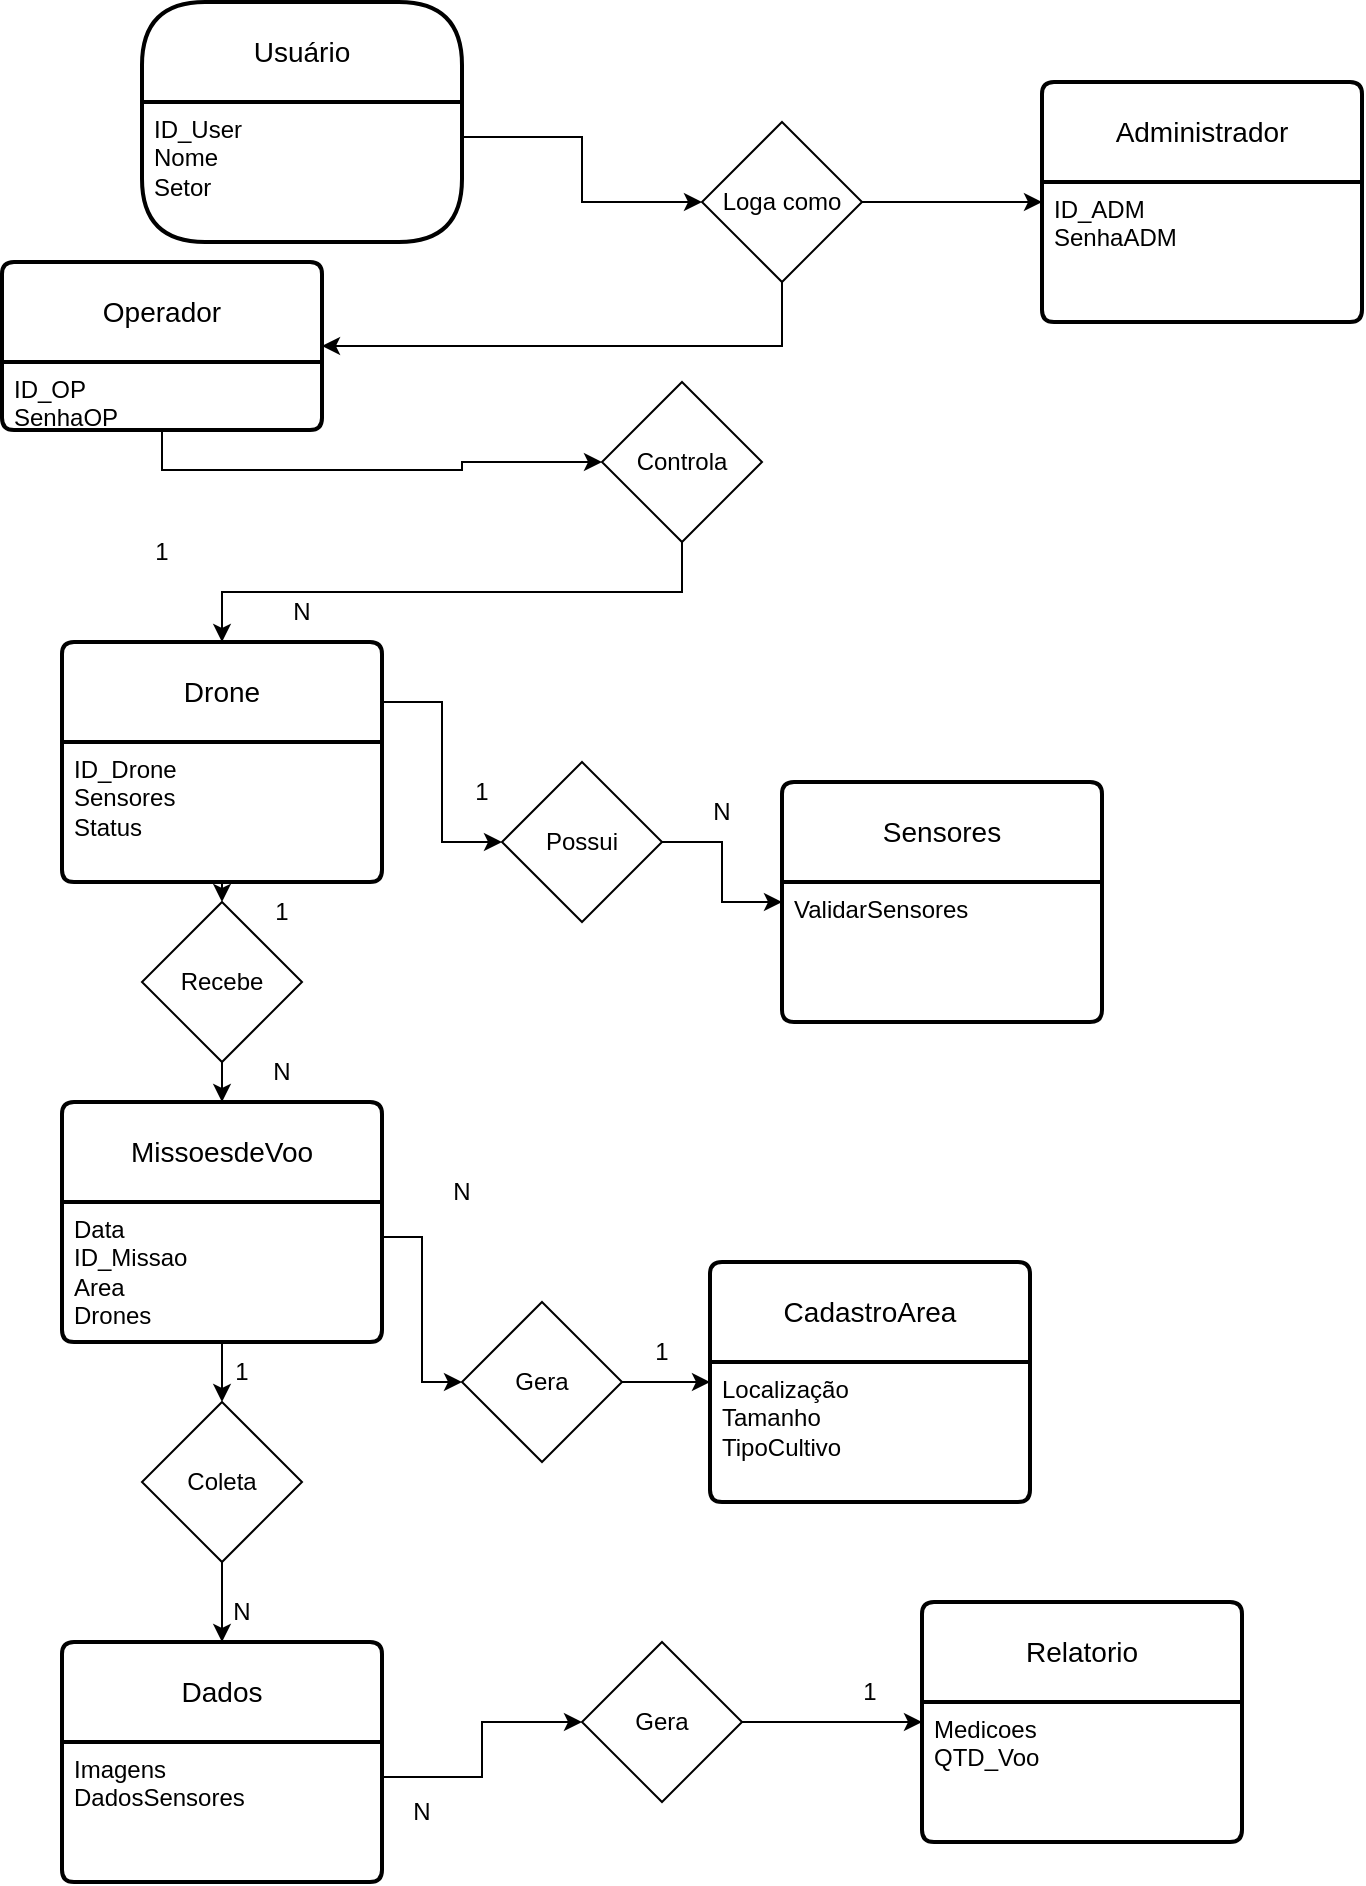 <mxfile version="28.2.5">
  <diagram name="Page-1" id="3IASaVv0eZtQnb-jiHW-">
    <mxGraphModel dx="1730" dy="1003" grid="1" gridSize="10" guides="1" tooltips="1" connect="1" arrows="1" fold="1" page="1" pageScale="1" pageWidth="827" pageHeight="1169" math="0" shadow="0">
      <root>
        <mxCell id="0" />
        <mxCell id="1" parent="0" />
        <mxCell id="fbOaHJAEHoAnywUEtYhC-1" value="Usuário" style="swimlane;childLayout=stackLayout;horizontal=1;startSize=50;horizontalStack=0;rounded=1;fontSize=14;fontStyle=0;strokeWidth=2;resizeParent=0;resizeLast=1;shadow=0;dashed=0;align=center;arcSize=21;whiteSpace=wrap;html=1;" vertex="1" parent="1">
          <mxGeometry x="80" y="20" width="160" height="120" as="geometry" />
        </mxCell>
        <mxCell id="fbOaHJAEHoAnywUEtYhC-2" value="ID_User&lt;div&gt;Nome&lt;br&gt;Setor&lt;/div&gt;" style="align=left;strokeColor=none;fillColor=none;spacingLeft=4;spacingRight=4;fontSize=12;verticalAlign=top;resizable=0;rotatable=0;part=1;html=1;whiteSpace=wrap;" vertex="1" parent="fbOaHJAEHoAnywUEtYhC-1">
          <mxGeometry y="50" width="160" height="70" as="geometry" />
        </mxCell>
        <mxCell id="fbOaHJAEHoAnywUEtYhC-74" style="edgeStyle=orthogonalEdgeStyle;rounded=0;orthogonalLoop=1;jettySize=auto;html=1;exitX=0.5;exitY=1;exitDx=0;exitDy=0;entryX=0;entryY=0.5;entryDx=0;entryDy=0;" edge="1" parent="1" source="fbOaHJAEHoAnywUEtYhC-3" target="fbOaHJAEHoAnywUEtYhC-72">
          <mxGeometry relative="1" as="geometry" />
        </mxCell>
        <mxCell id="fbOaHJAEHoAnywUEtYhC-3" value="Operador" style="swimlane;childLayout=stackLayout;horizontal=1;startSize=50;horizontalStack=0;rounded=1;fontSize=14;fontStyle=0;strokeWidth=2;resizeParent=0;resizeLast=1;shadow=0;dashed=0;align=center;arcSize=4;whiteSpace=wrap;html=1;" vertex="1" parent="1">
          <mxGeometry x="10" y="150" width="160" height="84" as="geometry" />
        </mxCell>
        <mxCell id="fbOaHJAEHoAnywUEtYhC-4" value="ID_OP&lt;div&gt;SenhaOP&lt;/div&gt;" style="align=left;strokeColor=none;fillColor=none;spacingLeft=4;spacingRight=4;fontSize=12;verticalAlign=top;resizable=0;rotatable=0;part=1;html=1;whiteSpace=wrap;" vertex="1" parent="fbOaHJAEHoAnywUEtYhC-3">
          <mxGeometry y="50" width="160" height="34" as="geometry" />
        </mxCell>
        <mxCell id="fbOaHJAEHoAnywUEtYhC-6" value="Administrador" style="swimlane;childLayout=stackLayout;horizontal=1;startSize=50;horizontalStack=0;rounded=1;fontSize=14;fontStyle=0;strokeWidth=2;resizeParent=0;resizeLast=1;shadow=0;dashed=0;align=center;arcSize=4;whiteSpace=wrap;html=1;" vertex="1" parent="1">
          <mxGeometry x="530" y="60" width="160" height="120" as="geometry" />
        </mxCell>
        <mxCell id="fbOaHJAEHoAnywUEtYhC-7" value="ID_ADM&lt;div&gt;SenhaADM&lt;/div&gt;" style="align=left;strokeColor=none;fillColor=none;spacingLeft=4;spacingRight=4;fontSize=12;verticalAlign=top;resizable=0;rotatable=0;part=1;html=1;whiteSpace=wrap;" vertex="1" parent="fbOaHJAEHoAnywUEtYhC-6">
          <mxGeometry y="50" width="160" height="70" as="geometry" />
        </mxCell>
        <mxCell id="fbOaHJAEHoAnywUEtYhC-9" value="Drone" style="swimlane;childLayout=stackLayout;horizontal=1;startSize=50;horizontalStack=0;rounded=1;fontSize=14;fontStyle=0;strokeWidth=2;resizeParent=0;resizeLast=1;shadow=0;dashed=0;align=center;arcSize=4;whiteSpace=wrap;html=1;" vertex="1" parent="1">
          <mxGeometry x="40" y="340" width="160" height="120" as="geometry" />
        </mxCell>
        <mxCell id="fbOaHJAEHoAnywUEtYhC-10" value="ID_Drone&lt;div&gt;Sensores&lt;/div&gt;&lt;div&gt;Status&lt;/div&gt;" style="align=left;strokeColor=none;fillColor=none;spacingLeft=4;spacingRight=4;fontSize=12;verticalAlign=top;resizable=0;rotatable=0;part=1;html=1;whiteSpace=wrap;" vertex="1" parent="fbOaHJAEHoAnywUEtYhC-9">
          <mxGeometry y="50" width="160" height="70" as="geometry" />
        </mxCell>
        <mxCell id="fbOaHJAEHoAnywUEtYhC-97" value="" style="rhombus;whiteSpace=wrap;html=1;" vertex="1" parent="fbOaHJAEHoAnywUEtYhC-9">
          <mxGeometry y="120" width="160" as="geometry" />
        </mxCell>
        <mxCell id="fbOaHJAEHoAnywUEtYhC-12" value="Sensores" style="swimlane;childLayout=stackLayout;horizontal=1;startSize=50;horizontalStack=0;rounded=1;fontSize=14;fontStyle=0;strokeWidth=2;resizeParent=0;resizeLast=1;shadow=0;dashed=0;align=center;arcSize=4;whiteSpace=wrap;html=1;" vertex="1" parent="1">
          <mxGeometry x="400" y="410" width="160" height="120" as="geometry">
            <mxRectangle x="400" y="410" width="100" height="50" as="alternateBounds" />
          </mxGeometry>
        </mxCell>
        <mxCell id="fbOaHJAEHoAnywUEtYhC-13" value="ValidarSensores" style="align=left;strokeColor=none;fillColor=none;spacingLeft=4;spacingRight=4;fontSize=12;verticalAlign=top;resizable=0;rotatable=0;part=1;html=1;whiteSpace=wrap;" vertex="1" parent="fbOaHJAEHoAnywUEtYhC-12">
          <mxGeometry y="50" width="160" height="70" as="geometry" />
        </mxCell>
        <mxCell id="fbOaHJAEHoAnywUEtYhC-24" value="MissoesdeVoo" style="swimlane;childLayout=stackLayout;horizontal=1;startSize=50;horizontalStack=0;rounded=1;fontSize=14;fontStyle=0;strokeWidth=2;resizeParent=0;resizeLast=1;shadow=0;dashed=0;align=center;arcSize=4;whiteSpace=wrap;html=1;" vertex="1" parent="1">
          <mxGeometry x="40" y="570" width="160" height="120" as="geometry" />
        </mxCell>
        <mxCell id="fbOaHJAEHoAnywUEtYhC-25" value="Data&lt;div&gt;ID_Missao&lt;/div&gt;&lt;div&gt;Area&lt;/div&gt;&lt;div&gt;Drones&lt;/div&gt;" style="align=left;strokeColor=none;fillColor=none;spacingLeft=4;spacingRight=4;fontSize=12;verticalAlign=top;resizable=0;rotatable=0;part=1;html=1;whiteSpace=wrap;" vertex="1" parent="fbOaHJAEHoAnywUEtYhC-24">
          <mxGeometry y="50" width="160" height="70" as="geometry" />
        </mxCell>
        <mxCell id="fbOaHJAEHoAnywUEtYhC-40" value="CadastroArea" style="swimlane;childLayout=stackLayout;horizontal=1;startSize=50;horizontalStack=0;rounded=1;fontSize=14;fontStyle=0;strokeWidth=2;resizeParent=0;resizeLast=1;shadow=0;dashed=0;align=center;arcSize=4;whiteSpace=wrap;html=1;" vertex="1" parent="1">
          <mxGeometry x="364" y="650" width="160" height="120" as="geometry" />
        </mxCell>
        <mxCell id="fbOaHJAEHoAnywUEtYhC-41" value="Localização&lt;div&gt;Tamanho&lt;br&gt;TipoCultivo&lt;/div&gt;" style="align=left;strokeColor=none;fillColor=none;spacingLeft=4;spacingRight=4;fontSize=12;verticalAlign=top;resizable=0;rotatable=0;part=1;html=1;whiteSpace=wrap;" vertex="1" parent="fbOaHJAEHoAnywUEtYhC-40">
          <mxGeometry y="50" width="160" height="70" as="geometry" />
        </mxCell>
        <mxCell id="fbOaHJAEHoAnywUEtYhC-42" value="Dados" style="swimlane;childLayout=stackLayout;horizontal=1;startSize=50;horizontalStack=0;rounded=1;fontSize=14;fontStyle=0;strokeWidth=2;resizeParent=0;resizeLast=1;shadow=0;dashed=0;align=center;arcSize=4;whiteSpace=wrap;html=1;" vertex="1" parent="1">
          <mxGeometry x="40" y="840" width="160" height="120" as="geometry" />
        </mxCell>
        <mxCell id="fbOaHJAEHoAnywUEtYhC-43" value="Imagens&lt;br&gt;DadosSensores" style="align=left;strokeColor=none;fillColor=none;spacingLeft=4;spacingRight=4;fontSize=12;verticalAlign=top;resizable=0;rotatable=0;part=1;html=1;whiteSpace=wrap;" vertex="1" parent="fbOaHJAEHoAnywUEtYhC-42">
          <mxGeometry y="50" width="160" height="70" as="geometry" />
        </mxCell>
        <mxCell id="fbOaHJAEHoAnywUEtYhC-45" value="Relatorio" style="swimlane;childLayout=stackLayout;horizontal=1;startSize=50;horizontalStack=0;rounded=1;fontSize=14;fontStyle=0;strokeWidth=2;resizeParent=0;resizeLast=1;shadow=0;dashed=0;align=center;arcSize=4;whiteSpace=wrap;html=1;" vertex="1" parent="1">
          <mxGeometry x="470" y="820" width="160" height="120" as="geometry" />
        </mxCell>
        <mxCell id="fbOaHJAEHoAnywUEtYhC-46" value="Medicoes&lt;br&gt;QTD_Voo" style="align=left;strokeColor=none;fillColor=none;spacingLeft=4;spacingRight=4;fontSize=12;verticalAlign=top;resizable=0;rotatable=0;part=1;html=1;whiteSpace=wrap;" vertex="1" parent="fbOaHJAEHoAnywUEtYhC-45">
          <mxGeometry y="50" width="160" height="70" as="geometry" />
        </mxCell>
        <mxCell id="fbOaHJAEHoAnywUEtYhC-49" value="1" style="text;html=1;align=center;verticalAlign=middle;whiteSpace=wrap;rounded=0;" vertex="1" parent="1">
          <mxGeometry x="60" y="280" width="60" height="30" as="geometry" />
        </mxCell>
        <mxCell id="fbOaHJAEHoAnywUEtYhC-53" value="N" style="text;html=1;align=center;verticalAlign=middle;whiteSpace=wrap;rounded=0;" vertex="1" parent="1">
          <mxGeometry x="130" y="310" width="60" height="30" as="geometry" />
        </mxCell>
        <mxCell id="fbOaHJAEHoAnywUEtYhC-56" value="N" style="text;html=1;align=center;verticalAlign=middle;whiteSpace=wrap;rounded=0;" vertex="1" parent="1">
          <mxGeometry x="340" y="410" width="60" height="30" as="geometry" />
        </mxCell>
        <mxCell id="fbOaHJAEHoAnywUEtYhC-59" value="1" style="text;html=1;align=center;verticalAlign=middle;whiteSpace=wrap;rounded=0;" vertex="1" parent="1">
          <mxGeometry x="100" y="690" width="60" height="30" as="geometry" />
        </mxCell>
        <mxCell id="fbOaHJAEHoAnywUEtYhC-60" value="N" style="text;html=1;align=center;verticalAlign=middle;whiteSpace=wrap;rounded=0;" vertex="1" parent="1">
          <mxGeometry x="100" y="810" width="60" height="30" as="geometry" />
        </mxCell>
        <mxCell id="fbOaHJAEHoAnywUEtYhC-70" style="edgeStyle=orthogonalEdgeStyle;rounded=0;orthogonalLoop=1;jettySize=auto;html=1;exitX=0.5;exitY=1;exitDx=0;exitDy=0;" edge="1" parent="1" source="fbOaHJAEHoAnywUEtYhC-61" target="fbOaHJAEHoAnywUEtYhC-3">
          <mxGeometry relative="1" as="geometry" />
        </mxCell>
        <mxCell id="fbOaHJAEHoAnywUEtYhC-71" style="edgeStyle=orthogonalEdgeStyle;rounded=0;orthogonalLoop=1;jettySize=auto;html=1;exitX=1;exitY=0.5;exitDx=0;exitDy=0;" edge="1" parent="1" source="fbOaHJAEHoAnywUEtYhC-61" target="fbOaHJAEHoAnywUEtYhC-6">
          <mxGeometry relative="1" as="geometry" />
        </mxCell>
        <mxCell id="fbOaHJAEHoAnywUEtYhC-61" value="Loga como" style="rhombus;whiteSpace=wrap;html=1;" vertex="1" parent="1">
          <mxGeometry x="360" y="80" width="80" height="80" as="geometry" />
        </mxCell>
        <mxCell id="fbOaHJAEHoAnywUEtYhC-62" style="edgeStyle=orthogonalEdgeStyle;rounded=0;orthogonalLoop=1;jettySize=auto;html=1;exitX=1;exitY=0.25;exitDx=0;exitDy=0;" edge="1" parent="1" source="fbOaHJAEHoAnywUEtYhC-2" target="fbOaHJAEHoAnywUEtYhC-61">
          <mxGeometry relative="1" as="geometry" />
        </mxCell>
        <mxCell id="fbOaHJAEHoAnywUEtYhC-75" style="edgeStyle=orthogonalEdgeStyle;rounded=0;orthogonalLoop=1;jettySize=auto;html=1;exitX=0.5;exitY=1;exitDx=0;exitDy=0;" edge="1" parent="1" source="fbOaHJAEHoAnywUEtYhC-72" target="fbOaHJAEHoAnywUEtYhC-9">
          <mxGeometry relative="1" as="geometry" />
        </mxCell>
        <mxCell id="fbOaHJAEHoAnywUEtYhC-72" value="Controla" style="rhombus;whiteSpace=wrap;html=1;" vertex="1" parent="1">
          <mxGeometry x="310" y="210" width="80" height="80" as="geometry" />
        </mxCell>
        <mxCell id="fbOaHJAEHoAnywUEtYhC-83" style="edgeStyle=orthogonalEdgeStyle;rounded=0;orthogonalLoop=1;jettySize=auto;html=1;exitX=0.5;exitY=1;exitDx=0;exitDy=0;" edge="1" parent="1" source="fbOaHJAEHoAnywUEtYhC-81" target="fbOaHJAEHoAnywUEtYhC-42">
          <mxGeometry relative="1" as="geometry" />
        </mxCell>
        <mxCell id="fbOaHJAEHoAnywUEtYhC-81" value="Coleta" style="rhombus;whiteSpace=wrap;html=1;" vertex="1" parent="1">
          <mxGeometry x="80" y="720" width="80" height="80" as="geometry" />
        </mxCell>
        <mxCell id="fbOaHJAEHoAnywUEtYhC-85" style="edgeStyle=orthogonalEdgeStyle;rounded=0;orthogonalLoop=1;jettySize=auto;html=1;exitX=0.5;exitY=1;exitDx=0;exitDy=0;" edge="1" parent="1" source="fbOaHJAEHoAnywUEtYhC-25" target="fbOaHJAEHoAnywUEtYhC-81">
          <mxGeometry relative="1" as="geometry" />
        </mxCell>
        <mxCell id="fbOaHJAEHoAnywUEtYhC-88" style="edgeStyle=orthogonalEdgeStyle;rounded=0;orthogonalLoop=1;jettySize=auto;html=1;exitX=1;exitY=0.5;exitDx=0;exitDy=0;" edge="1" parent="1" source="fbOaHJAEHoAnywUEtYhC-86" target="fbOaHJAEHoAnywUEtYhC-45">
          <mxGeometry relative="1" as="geometry" />
        </mxCell>
        <mxCell id="fbOaHJAEHoAnywUEtYhC-86" value="Gera" style="rhombus;whiteSpace=wrap;html=1;" vertex="1" parent="1">
          <mxGeometry x="300" y="840" width="80" height="80" as="geometry" />
        </mxCell>
        <mxCell id="fbOaHJAEHoAnywUEtYhC-87" style="edgeStyle=orthogonalEdgeStyle;rounded=0;orthogonalLoop=1;jettySize=auto;html=1;exitX=1;exitY=0.25;exitDx=0;exitDy=0;" edge="1" parent="1" source="fbOaHJAEHoAnywUEtYhC-43" target="fbOaHJAEHoAnywUEtYhC-86">
          <mxGeometry relative="1" as="geometry" />
        </mxCell>
        <mxCell id="fbOaHJAEHoAnywUEtYhC-90" value="N" style="text;html=1;align=center;verticalAlign=middle;whiteSpace=wrap;rounded=0;" vertex="1" parent="1">
          <mxGeometry x="190" y="910" width="60" height="30" as="geometry" />
        </mxCell>
        <mxCell id="fbOaHJAEHoAnywUEtYhC-91" value="1" style="text;html=1;align=center;verticalAlign=middle;whiteSpace=wrap;rounded=0;" vertex="1" parent="1">
          <mxGeometry x="414" y="850" width="60" height="30" as="geometry" />
        </mxCell>
        <mxCell id="fbOaHJAEHoAnywUEtYhC-93" style="edgeStyle=orthogonalEdgeStyle;rounded=0;orthogonalLoop=1;jettySize=auto;html=1;exitX=1;exitY=0.5;exitDx=0;exitDy=0;" edge="1" parent="1" source="fbOaHJAEHoAnywUEtYhC-92" target="fbOaHJAEHoAnywUEtYhC-40">
          <mxGeometry relative="1" as="geometry" />
        </mxCell>
        <mxCell id="fbOaHJAEHoAnywUEtYhC-92" value="Gera" style="rhombus;whiteSpace=wrap;html=1;" vertex="1" parent="1">
          <mxGeometry x="240" y="670" width="80" height="80" as="geometry" />
        </mxCell>
        <mxCell id="fbOaHJAEHoAnywUEtYhC-94" style="edgeStyle=orthogonalEdgeStyle;rounded=0;orthogonalLoop=1;jettySize=auto;html=1;exitX=1;exitY=0.25;exitDx=0;exitDy=0;" edge="1" parent="1" source="fbOaHJAEHoAnywUEtYhC-25" target="fbOaHJAEHoAnywUEtYhC-92">
          <mxGeometry relative="1" as="geometry" />
        </mxCell>
        <mxCell id="fbOaHJAEHoAnywUEtYhC-95" value="N" style="text;html=1;align=center;verticalAlign=middle;whiteSpace=wrap;rounded=0;" vertex="1" parent="1">
          <mxGeometry x="210" y="600" width="60" height="30" as="geometry" />
        </mxCell>
        <mxCell id="fbOaHJAEHoAnywUEtYhC-96" value="1" style="text;html=1;align=center;verticalAlign=middle;whiteSpace=wrap;rounded=0;" vertex="1" parent="1">
          <mxGeometry x="310" y="680" width="60" height="30" as="geometry" />
        </mxCell>
        <mxCell id="fbOaHJAEHoAnywUEtYhC-101" style="edgeStyle=orthogonalEdgeStyle;rounded=0;orthogonalLoop=1;jettySize=auto;html=1;exitX=1;exitY=0.5;exitDx=0;exitDy=0;" edge="1" parent="1" source="fbOaHJAEHoAnywUEtYhC-99" target="fbOaHJAEHoAnywUEtYhC-12">
          <mxGeometry relative="1" as="geometry" />
        </mxCell>
        <mxCell id="fbOaHJAEHoAnywUEtYhC-99" value="Possui" style="rhombus;whiteSpace=wrap;html=1;" vertex="1" parent="1">
          <mxGeometry x="260" y="400" width="80" height="80" as="geometry" />
        </mxCell>
        <mxCell id="fbOaHJAEHoAnywUEtYhC-100" style="edgeStyle=orthogonalEdgeStyle;rounded=0;orthogonalLoop=1;jettySize=auto;html=1;exitX=1;exitY=0;exitDx=0;exitDy=0;entryX=0;entryY=0.5;entryDx=0;entryDy=0;" edge="1" parent="1" source="fbOaHJAEHoAnywUEtYhC-10" target="fbOaHJAEHoAnywUEtYhC-99">
          <mxGeometry relative="1" as="geometry" />
        </mxCell>
        <mxCell id="fbOaHJAEHoAnywUEtYhC-102" value="1" style="text;html=1;align=center;verticalAlign=middle;whiteSpace=wrap;rounded=0;" vertex="1" parent="1">
          <mxGeometry x="220" y="400" width="60" height="30" as="geometry" />
        </mxCell>
        <mxCell id="fbOaHJAEHoAnywUEtYhC-105" style="edgeStyle=orthogonalEdgeStyle;rounded=0;orthogonalLoop=1;jettySize=auto;html=1;exitX=0.5;exitY=1;exitDx=0;exitDy=0;" edge="1" parent="1" source="fbOaHJAEHoAnywUEtYhC-103" target="fbOaHJAEHoAnywUEtYhC-24">
          <mxGeometry relative="1" as="geometry" />
        </mxCell>
        <mxCell id="fbOaHJAEHoAnywUEtYhC-103" value="Recebe" style="rhombus;whiteSpace=wrap;html=1;" vertex="1" parent="1">
          <mxGeometry x="80" y="470" width="80" height="80" as="geometry" />
        </mxCell>
        <mxCell id="fbOaHJAEHoAnywUEtYhC-104" style="edgeStyle=orthogonalEdgeStyle;rounded=0;orthogonalLoop=1;jettySize=auto;html=1;exitX=0.5;exitY=1;exitDx=0;exitDy=0;entryX=0.5;entryY=0;entryDx=0;entryDy=0;" edge="1" parent="1" source="fbOaHJAEHoAnywUEtYhC-10" target="fbOaHJAEHoAnywUEtYhC-103">
          <mxGeometry relative="1" as="geometry" />
        </mxCell>
        <mxCell id="fbOaHJAEHoAnywUEtYhC-106" value="1" style="text;html=1;align=center;verticalAlign=middle;whiteSpace=wrap;rounded=0;" vertex="1" parent="1">
          <mxGeometry x="120" y="460" width="60" height="30" as="geometry" />
        </mxCell>
        <mxCell id="fbOaHJAEHoAnywUEtYhC-107" value="N" style="text;html=1;align=center;verticalAlign=middle;whiteSpace=wrap;rounded=0;" vertex="1" parent="1">
          <mxGeometry x="120" y="540" width="60" height="30" as="geometry" />
        </mxCell>
      </root>
    </mxGraphModel>
  </diagram>
</mxfile>
